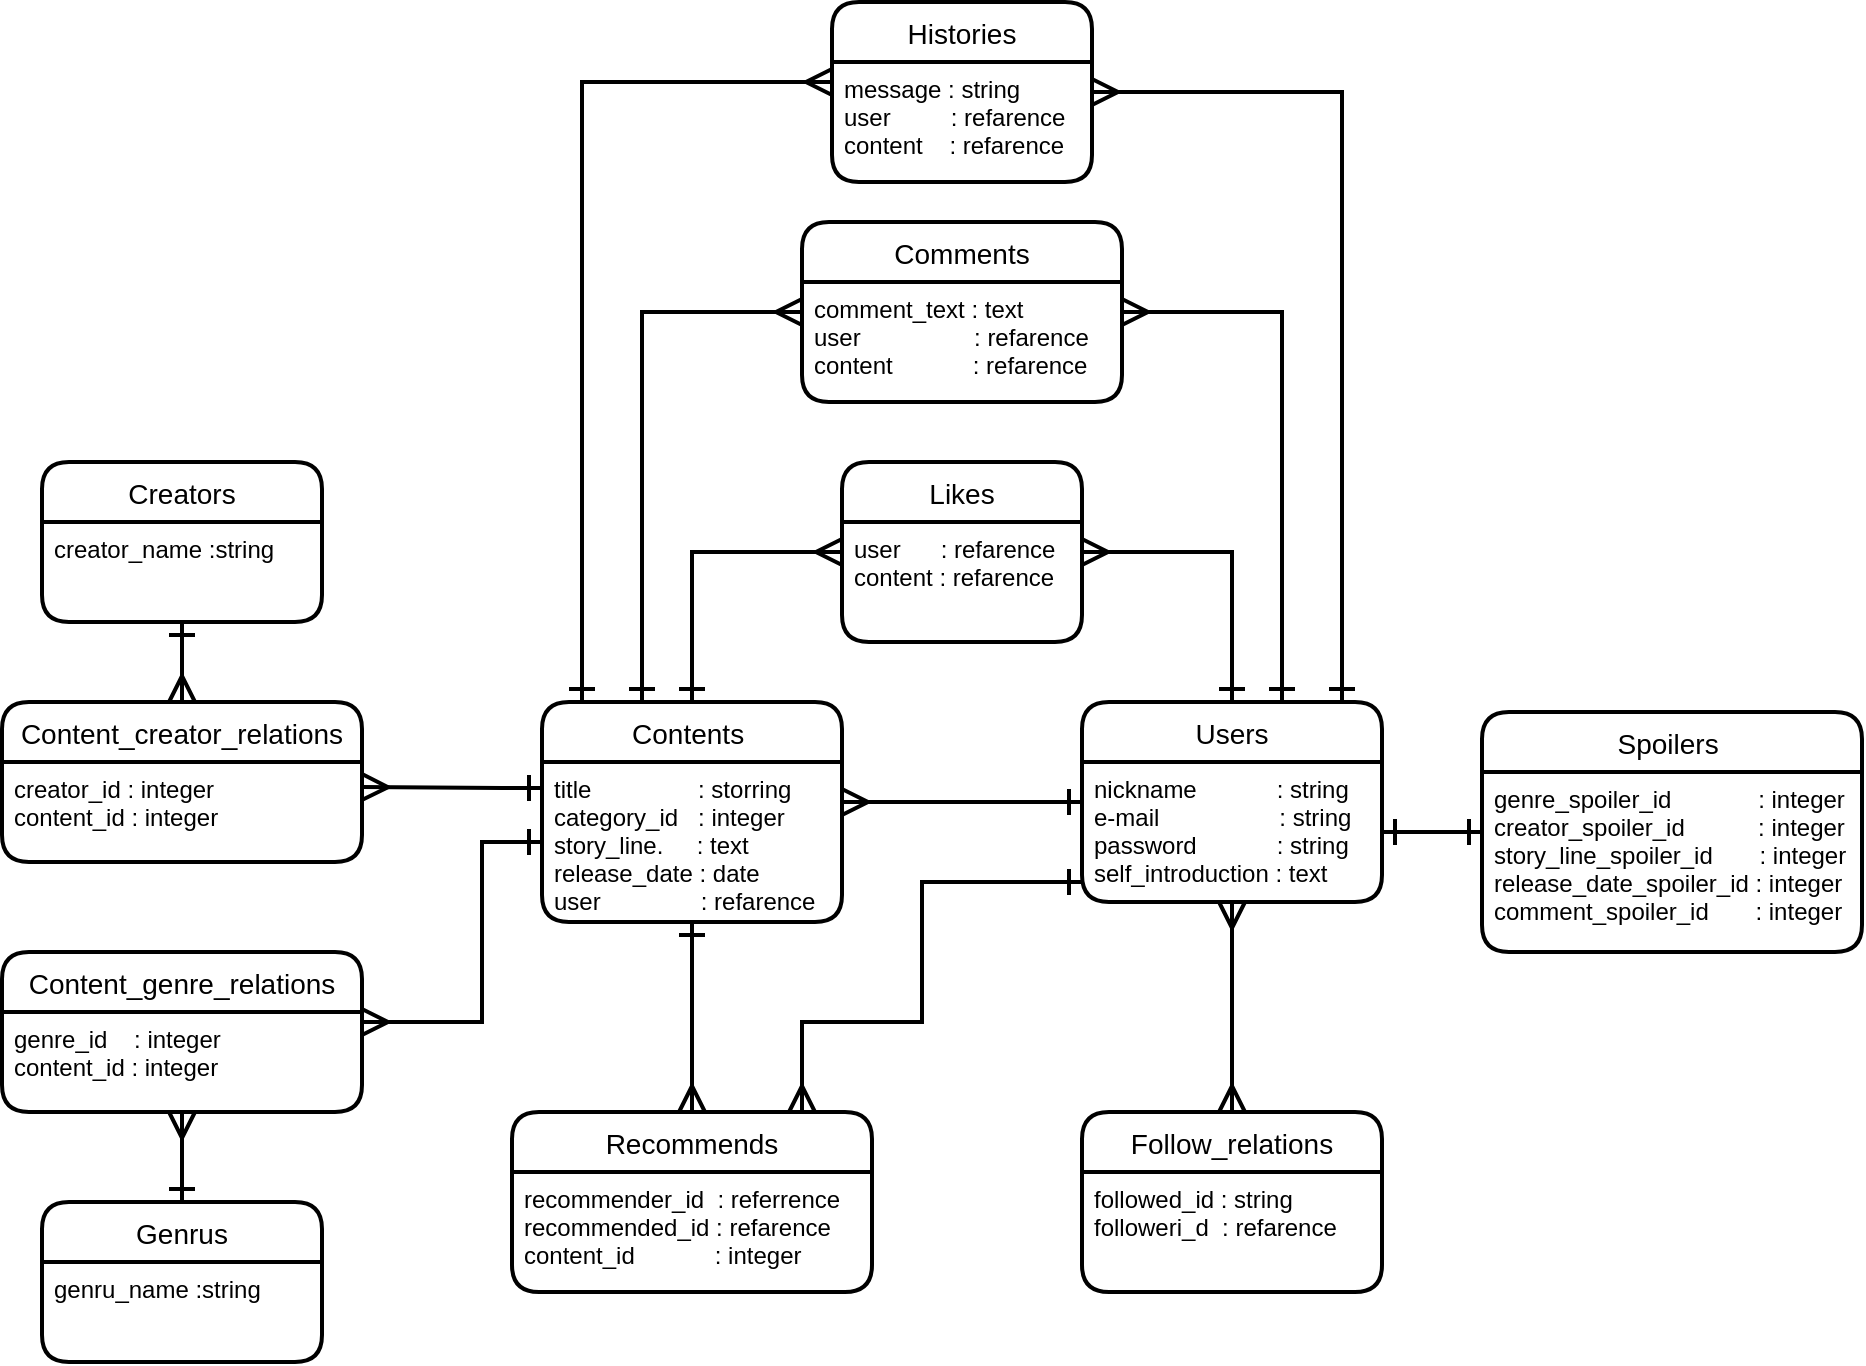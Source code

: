 <mxfile>
    <diagram id="U-6UA2LmsRkAhv7awlqB" name="ページ1">
        <mxGraphModel dx="1456" dy="1200" grid="0" gridSize="10" guides="1" tooltips="1" connect="1" arrows="1" fold="1" page="0" pageScale="1" pageWidth="827" pageHeight="1169" background="none" math="0" shadow="0">
            <root>
                <mxCell id="0"/>
                <mxCell id="1" parent="0"/>
                <mxCell id="48" style="edgeStyle=orthogonalEdgeStyle;rounded=0;jumpStyle=none;jumpSize=35;html=1;startArrow=ERone;startFill=0;endArrow=ERone;endFill=0;startSize=10;endSize=10;strokeWidth=2;exitX=0.75;exitY=0;exitDx=0;exitDy=0;strokeColor=none;entryX=0;entryY=0.25;entryDx=0;entryDy=0;" edge="1" parent="1" source="2" target="16">
                    <mxGeometry relative="1" as="geometry"/>
                </mxCell>
                <mxCell id="49" style="edgeStyle=orthogonalEdgeStyle;rounded=0;jumpStyle=none;jumpSize=35;html=1;entryX=0;entryY=0.25;entryDx=0;entryDy=0;startArrow=ERone;startFill=0;endArrow=ERmany;endFill=0;startSize=10;endSize=10;strokeWidth=2;" edge="1" parent="1" source="2" target="16">
                    <mxGeometry relative="1" as="geometry"/>
                </mxCell>
                <mxCell id="51" style="edgeStyle=orthogonalEdgeStyle;rounded=0;jumpStyle=none;jumpSize=35;html=1;entryX=0;entryY=0.25;entryDx=0;entryDy=0;startArrow=ERone;startFill=0;endArrow=ERmany;endFill=0;startSize=10;endSize=10;strokeWidth=2;" edge="1" parent="1" source="2" target="8">
                    <mxGeometry relative="1" as="geometry">
                        <Array as="points">
                            <mxPoint x="-60" y="-75"/>
                        </Array>
                    </mxGeometry>
                </mxCell>
                <mxCell id="53" style="edgeStyle=orthogonalEdgeStyle;rounded=0;jumpStyle=none;jumpSize=35;html=1;startArrow=ERone;startFill=0;endArrow=ERmany;endFill=0;startSize=10;endSize=10;strokeWidth=2;" edge="1" parent="1" source="2" target="36">
                    <mxGeometry relative="1" as="geometry">
                        <Array as="points">
                            <mxPoint x="-90" y="-190"/>
                        </Array>
                    </mxGeometry>
                </mxCell>
                <mxCell id="2" value="Contents " style="swimlane;childLayout=stackLayout;horizontal=1;startSize=30;horizontalStack=0;rounded=1;fontSize=14;fontStyle=0;strokeWidth=2;resizeParent=0;resizeLast=1;shadow=0;dashed=0;align=center;" parent="1" vertex="1">
                    <mxGeometry x="-110" y="120" width="150" height="110" as="geometry"/>
                </mxCell>
                <mxCell id="3" value="title                : storring&#10;category_id   : integer&#10;story_line.     : text&#10;release_date : date&#10;user               : refarence" style="align=left;strokeColor=none;fillColor=none;spacingLeft=4;fontSize=12;verticalAlign=top;resizable=0;rotatable=0;part=1;" parent="2" vertex="1">
                    <mxGeometry y="30" width="150" height="80" as="geometry"/>
                </mxCell>
                <mxCell id="43" style="html=1;strokeWidth=2;startArrow=ERone;startFill=0;endArrow=ERmany;endFill=0;rounded=0;jumpSize=35;jumpStyle=none;endSize=10;startSize=10;" edge="1" parent="1" source="5" target="2">
                    <mxGeometry relative="1" as="geometry">
                        <Array as="points">
                            <mxPoint x="40" y="170"/>
                        </Array>
                    </mxGeometry>
                </mxCell>
                <mxCell id="50" style="edgeStyle=orthogonalEdgeStyle;rounded=0;jumpStyle=none;jumpSize=35;html=1;entryX=1;entryY=0.25;entryDx=0;entryDy=0;startArrow=ERone;startFill=0;endArrow=ERmany;endFill=0;startSize=10;endSize=10;strokeWidth=2;" edge="1" parent="1" source="5" target="16">
                    <mxGeometry relative="1" as="geometry"/>
                </mxCell>
                <mxCell id="52" style="edgeStyle=orthogonalEdgeStyle;rounded=0;jumpStyle=none;jumpSize=35;html=1;entryX=1;entryY=0.25;entryDx=0;entryDy=0;startArrow=ERone;startFill=0;endArrow=ERmany;endFill=0;startSize=10;endSize=10;strokeWidth=2;" edge="1" parent="1" source="5" target="8">
                    <mxGeometry relative="1" as="geometry">
                        <Array as="points">
                            <mxPoint x="260" y="-75"/>
                        </Array>
                    </mxGeometry>
                </mxCell>
                <mxCell id="54" style="edgeStyle=orthogonalEdgeStyle;rounded=0;jumpStyle=none;jumpSize=35;html=1;entryX=1;entryY=0.25;entryDx=0;entryDy=0;startArrow=ERone;startFill=0;endArrow=ERmany;endFill=0;startSize=10;endSize=10;strokeWidth=2;" edge="1" parent="1" source="5" target="37">
                    <mxGeometry relative="1" as="geometry">
                        <Array as="points">
                            <mxPoint x="290" y="-185"/>
                        </Array>
                    </mxGeometry>
                </mxCell>
                <mxCell id="5" value="Users" style="swimlane;childLayout=stackLayout;horizontal=1;startSize=30;horizontalStack=0;rounded=1;fontSize=14;fontStyle=0;strokeWidth=2;resizeParent=0;resizeLast=1;shadow=0;dashed=0;align=center;" parent="1" vertex="1">
                    <mxGeometry x="160" y="120" width="150" height="100" as="geometry"/>
                </mxCell>
                <mxCell id="6" value="nickname            : string&#10;e-mail                  : string&#10;password            : string&#10;self_introduction : text" style="align=left;strokeColor=none;fillColor=none;spacingLeft=4;fontSize=12;verticalAlign=top;resizable=0;rotatable=0;part=1;" parent="5" vertex="1">
                    <mxGeometry y="30" width="150" height="70" as="geometry"/>
                </mxCell>
                <mxCell id="7" value="Comments" style="swimlane;childLayout=stackLayout;horizontal=1;startSize=30;horizontalStack=0;rounded=1;fontSize=14;fontStyle=0;strokeWidth=2;resizeParent=0;resizeLast=1;shadow=0;dashed=0;align=center;" parent="1" vertex="1">
                    <mxGeometry x="20" y="-120" width="160" height="90" as="geometry"/>
                </mxCell>
                <mxCell id="8" value="comment_text : text&#10;user                 : refarence&#10;content            : refarence" style="align=left;strokeColor=none;fillColor=none;spacingLeft=4;fontSize=12;verticalAlign=top;resizable=0;rotatable=0;part=1;" parent="7" vertex="1">
                    <mxGeometry y="30" width="160" height="60" as="geometry"/>
                </mxCell>
                <mxCell id="9" value="Genrus" style="swimlane;childLayout=stackLayout;horizontal=1;startSize=30;horizontalStack=0;rounded=1;fontSize=14;fontStyle=0;strokeWidth=2;resizeParent=0;resizeLast=1;shadow=0;dashed=0;align=center;" parent="1" vertex="1">
                    <mxGeometry x="-360" y="370" width="140" height="80" as="geometry"/>
                </mxCell>
                <mxCell id="10" value="genru_name :string" style="align=left;strokeColor=none;fillColor=none;spacingLeft=4;fontSize=12;verticalAlign=top;resizable=0;rotatable=0;part=1;" parent="9" vertex="1">
                    <mxGeometry y="30" width="140" height="50" as="geometry"/>
                </mxCell>
                <mxCell id="11" value="Creators" style="swimlane;childLayout=stackLayout;horizontal=1;startSize=30;horizontalStack=0;rounded=1;fontSize=14;fontStyle=0;strokeWidth=2;resizeParent=0;resizeLast=1;shadow=0;dashed=0;align=center;" parent="1" vertex="1">
                    <mxGeometry x="-360" width="140" height="80" as="geometry"/>
                </mxCell>
                <mxCell id="12" value="creator_name :string&#10;" style="align=left;strokeColor=none;fillColor=none;spacingLeft=4;fontSize=12;verticalAlign=top;resizable=0;rotatable=0;part=1;" parent="11" vertex="1">
                    <mxGeometry y="30" width="140" height="50" as="geometry"/>
                </mxCell>
                <mxCell id="13" value="Recommends" style="swimlane;childLayout=stackLayout;horizontal=1;startSize=30;horizontalStack=0;rounded=1;fontSize=14;fontStyle=0;strokeWidth=2;resizeParent=0;resizeLast=1;shadow=0;dashed=0;align=center;" parent="1" vertex="1">
                    <mxGeometry x="-125" y="325" width="180" height="90" as="geometry"/>
                </mxCell>
                <mxCell id="14" value="recommender_id  : referrence&#10;recommended_id : refarence&#10;content_id            : integer" style="align=left;strokeColor=none;fillColor=none;spacingLeft=4;fontSize=12;verticalAlign=top;resizable=0;rotatable=0;part=1;" parent="13" vertex="1">
                    <mxGeometry y="30" width="180" height="60" as="geometry"/>
                </mxCell>
                <mxCell id="15" value="Likes" style="swimlane;childLayout=stackLayout;horizontal=1;startSize=30;horizontalStack=0;rounded=1;fontSize=14;fontStyle=0;strokeWidth=2;resizeParent=0;resizeLast=1;shadow=0;dashed=0;align=center;" parent="1" vertex="1">
                    <mxGeometry x="40" width="120" height="90" as="geometry"/>
                </mxCell>
                <mxCell id="16" value="user      : refarence&#10;content : refarence" style="align=left;strokeColor=none;fillColor=none;spacingLeft=4;fontSize=12;verticalAlign=top;resizable=0;rotatable=0;part=1;" parent="15" vertex="1">
                    <mxGeometry y="30" width="120" height="60" as="geometry"/>
                </mxCell>
                <mxCell id="34" value="Follow_relations" style="swimlane;childLayout=stackLayout;horizontal=1;startSize=30;horizontalStack=0;rounded=1;fontSize=14;fontStyle=0;strokeWidth=2;resizeParent=0;resizeLast=1;shadow=0;dashed=0;align=center;" vertex="1" parent="1">
                    <mxGeometry x="160" y="325" width="150" height="90" as="geometry"/>
                </mxCell>
                <mxCell id="35" value="followed_id : string&#10;followeri_d  : refarence" style="align=left;strokeColor=none;fillColor=none;spacingLeft=4;fontSize=12;verticalAlign=top;resizable=0;rotatable=0;part=1;" vertex="1" parent="34">
                    <mxGeometry y="30" width="150" height="60" as="geometry"/>
                </mxCell>
                <mxCell id="36" value="Histories" style="swimlane;childLayout=stackLayout;horizontal=1;startSize=30;horizontalStack=0;rounded=1;fontSize=14;fontStyle=0;strokeWidth=2;resizeParent=0;resizeLast=1;shadow=0;dashed=0;align=center;" vertex="1" parent="1">
                    <mxGeometry x="35" y="-230" width="130" height="90" as="geometry"/>
                </mxCell>
                <mxCell id="37" value="message : string&#10;user         : refarence&#10;content    : refarence" style="align=left;strokeColor=none;fillColor=none;spacingLeft=4;fontSize=12;verticalAlign=top;resizable=0;rotatable=0;part=1;" vertex="1" parent="36">
                    <mxGeometry y="30" width="130" height="60" as="geometry"/>
                </mxCell>
                <mxCell id="38" value="Spoilers " style="swimlane;childLayout=stackLayout;horizontal=1;startSize=30;horizontalStack=0;rounded=1;fontSize=14;fontStyle=0;strokeWidth=2;resizeParent=0;resizeLast=1;shadow=0;dashed=0;align=center;" vertex="1" parent="1">
                    <mxGeometry x="360" y="125" width="190" height="120" as="geometry"/>
                </mxCell>
                <mxCell id="39" value="genre_spoiler_id             : integer&#10;creator_spoiler_id           : integer&#10;story_line_spoiler_id       : integer&#10;release_date_spoiler_id : integer&#10;comment_spoiler_id       : integer" style="align=left;strokeColor=none;fillColor=none;spacingLeft=4;fontSize=12;verticalAlign=top;resizable=0;rotatable=0;part=1;" vertex="1" parent="38">
                    <mxGeometry y="30" width="190" height="90" as="geometry"/>
                </mxCell>
                <mxCell id="45" style="edgeStyle=none;rounded=0;jumpStyle=none;jumpSize=35;html=1;startArrow=ERone;startFill=0;endArrow=ERone;endFill=0;startSize=10;endSize=10;strokeWidth=2;" edge="1" parent="1" source="6" target="38">
                    <mxGeometry relative="1" as="geometry"/>
                </mxCell>
                <mxCell id="55" value="Content_creator_relations" style="swimlane;childLayout=stackLayout;horizontal=1;startSize=30;horizontalStack=0;rounded=1;fontSize=14;fontStyle=0;strokeWidth=2;resizeParent=0;resizeLast=1;shadow=0;dashed=0;align=center;" vertex="1" parent="1">
                    <mxGeometry x="-380" y="120" width="180" height="80" as="geometry"/>
                </mxCell>
                <mxCell id="56" value="creator_id : integer&#10;content_id : integer&#10;" style="align=left;strokeColor=none;fillColor=none;spacingLeft=4;fontSize=12;verticalAlign=top;resizable=0;rotatable=0;part=1;" vertex="1" parent="55">
                    <mxGeometry y="30" width="180" height="50" as="geometry"/>
                </mxCell>
                <mxCell id="57" value="Content_genre_relations" style="swimlane;childLayout=stackLayout;horizontal=1;startSize=30;horizontalStack=0;rounded=1;fontSize=14;fontStyle=0;strokeWidth=2;resizeParent=0;resizeLast=1;shadow=0;dashed=0;align=center;" vertex="1" parent="1">
                    <mxGeometry x="-380" y="245" width="180" height="80" as="geometry"/>
                </mxCell>
                <mxCell id="58" value="genre_id    : integer&#10;content_id : integer&#10;" style="align=left;strokeColor=none;fillColor=none;spacingLeft=4;fontSize=12;verticalAlign=top;resizable=0;rotatable=0;part=1;" vertex="1" parent="57">
                    <mxGeometry y="30" width="180" height="50" as="geometry"/>
                </mxCell>
                <mxCell id="60" style="edgeStyle=orthogonalEdgeStyle;rounded=0;jumpStyle=none;jumpSize=35;html=1;entryX=1;entryY=0.25;entryDx=0;entryDy=0;startArrow=ERone;startFill=0;endArrow=ERmany;endFill=0;startSize=10;endSize=10;strokeWidth=2;" edge="1" parent="1" source="3" target="56">
                    <mxGeometry relative="1" as="geometry">
                        <Array as="points">
                            <mxPoint x="-130" y="163"/>
                            <mxPoint x="-130" y="163"/>
                        </Array>
                    </mxGeometry>
                </mxCell>
                <mxCell id="61" style="edgeStyle=orthogonalEdgeStyle;rounded=0;jumpStyle=none;jumpSize=35;html=1;startArrow=ERone;startFill=0;endArrow=ERmany;endFill=0;startSize=10;endSize=10;strokeWidth=2;" edge="1" parent="1" source="12" target="55">
                    <mxGeometry relative="1" as="geometry">
                        <Array as="points">
                            <mxPoint x="-290" y="110"/>
                            <mxPoint x="-290" y="110"/>
                        </Array>
                    </mxGeometry>
                </mxCell>
                <mxCell id="62" style="edgeStyle=orthogonalEdgeStyle;rounded=0;jumpStyle=none;jumpSize=35;html=1;startArrow=ERone;startFill=0;endArrow=ERmany;endFill=0;startSize=10;endSize=10;strokeWidth=2;" edge="1" parent="1" target="58">
                    <mxGeometry relative="1" as="geometry">
                        <mxPoint x="-290" y="370" as="sourcePoint"/>
                        <Array as="points">
                            <mxPoint x="-290" y="350"/>
                            <mxPoint x="-290" y="350"/>
                        </Array>
                    </mxGeometry>
                </mxCell>
                <mxCell id="63" style="edgeStyle=orthogonalEdgeStyle;rounded=0;jumpStyle=none;jumpSize=35;html=1;startArrow=ERone;startFill=0;endArrow=ERmany;endFill=0;startSize=10;endSize=10;strokeWidth=2;" edge="1" parent="1" source="3" target="57">
                    <mxGeometry relative="1" as="geometry">
                        <Array as="points">
                            <mxPoint x="-140" y="190"/>
                            <mxPoint x="-140" y="280"/>
                        </Array>
                    </mxGeometry>
                </mxCell>
                <mxCell id="64" style="edgeStyle=orthogonalEdgeStyle;rounded=0;jumpStyle=none;jumpSize=35;html=1;entryX=0.5;entryY=0;entryDx=0;entryDy=0;startArrow=ERone;startFill=0;endArrow=ERmany;endFill=0;startSize=10;endSize=10;strokeWidth=2;" edge="1" parent="1" source="3" target="13">
                    <mxGeometry relative="1" as="geometry"/>
                </mxCell>
                <mxCell id="65" style="edgeStyle=orthogonalEdgeStyle;rounded=0;jumpStyle=none;jumpSize=35;html=1;startArrow=ERone;startFill=0;endArrow=ERmany;endFill=0;startSize=10;endSize=10;strokeWidth=2;" edge="1" parent="1" source="6" target="13">
                    <mxGeometry relative="1" as="geometry">
                        <Array as="points">
                            <mxPoint x="80" y="210"/>
                            <mxPoint x="80" y="280"/>
                            <mxPoint x="20" y="280"/>
                        </Array>
                    </mxGeometry>
                </mxCell>
                <mxCell id="66" style="edgeStyle=orthogonalEdgeStyle;rounded=0;jumpStyle=none;jumpSize=35;html=1;entryX=0.5;entryY=0;entryDx=0;entryDy=0;startArrow=ERmany;startFill=0;endArrow=ERmany;endFill=0;startSize=10;endSize=10;strokeWidth=2;" edge="1" parent="1" source="6" target="34">
                    <mxGeometry relative="1" as="geometry"/>
                </mxCell>
            </root>
        </mxGraphModel>
    </diagram>
</mxfile>